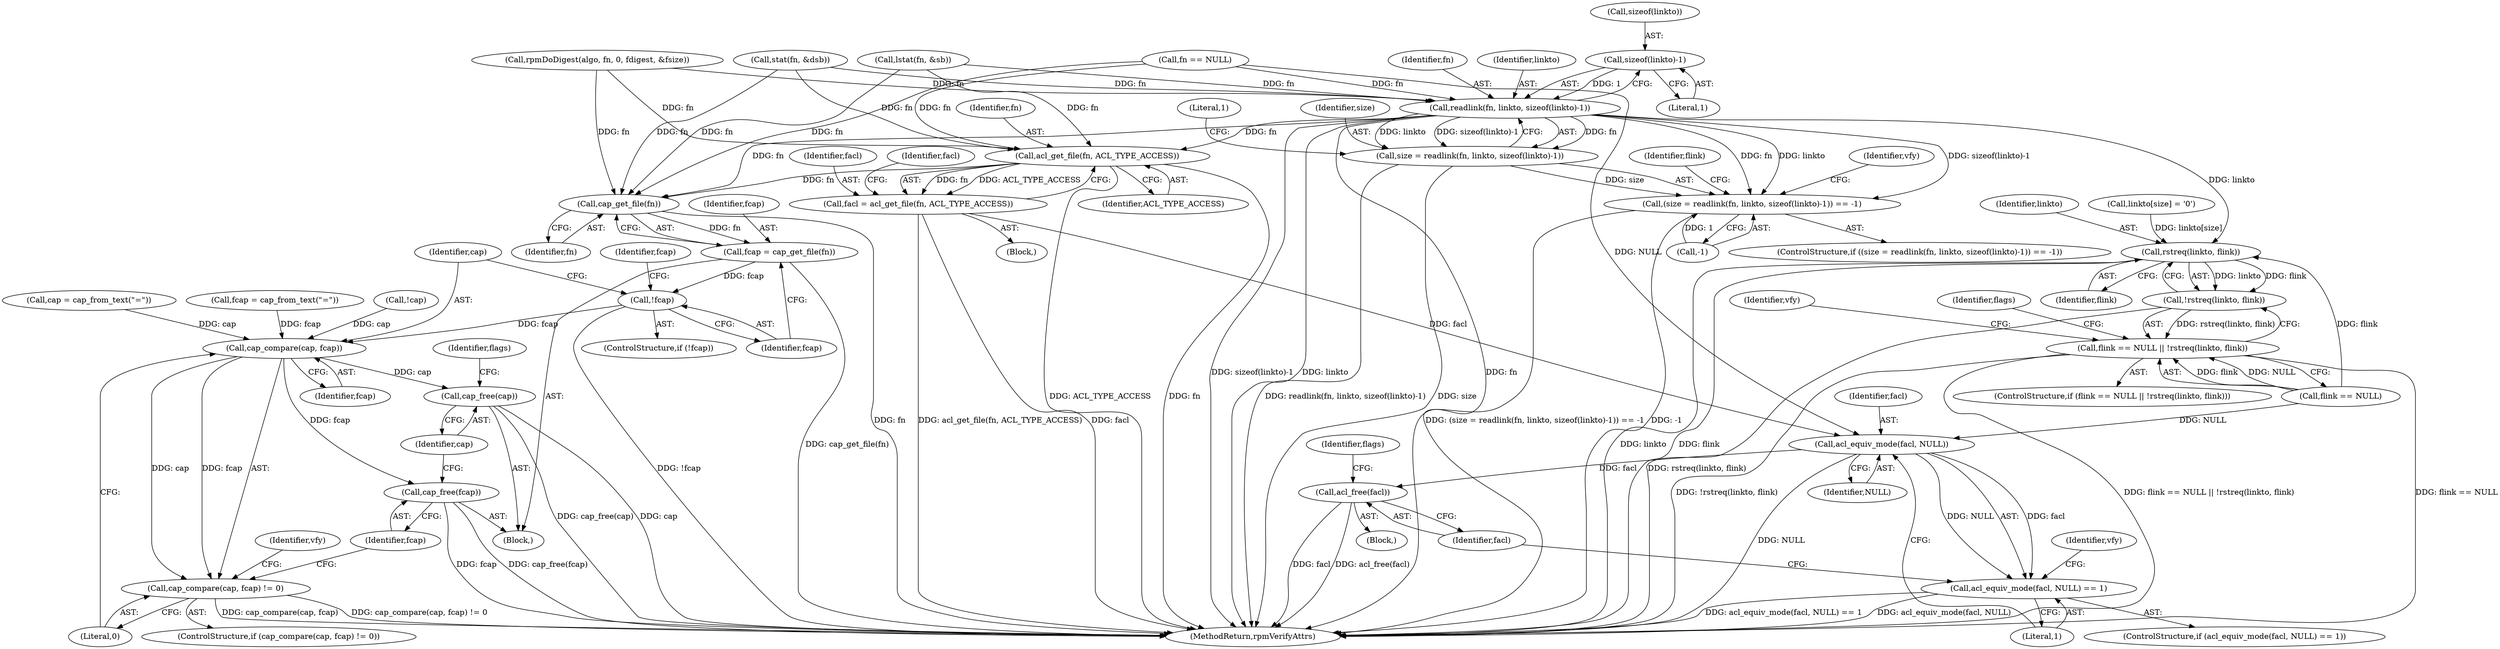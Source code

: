 digraph "0_rpm_c815822c8bdb138066ff58c624ae83e3a12ebfa9@API" {
"1000367" [label="(Call,sizeof(linkto)-1)"];
"1000364" [label="(Call,readlink(fn, linkto, sizeof(linkto)-1))"];
"1000361" [label="(Call,(size = readlink(fn, linkto, sizeof(linkto)-1)) == -1)"];
"1000362" [label="(Call,size = readlink(fn, linkto, sizeof(linkto)-1))"];
"1000397" [label="(Call,rstreq(linkto, flink))"];
"1000396" [label="(Call,!rstreq(linkto, flink))"];
"1000392" [label="(Call,flink == NULL || !rstreq(linkto, flink))"];
"1000457" [label="(Call,acl_get_file(fn, ACL_TYPE_ACCESS))"];
"1000455" [label="(Call,facl = acl_get_file(fn, ACL_TYPE_ACCESS))"];
"1000465" [label="(Call,acl_equiv_mode(facl, NULL))"];
"1000464" [label="(Call,acl_equiv_mode(facl, NULL) == 1)"];
"1000473" [label="(Call,acl_free(facl))"];
"1000556" [label="(Call,cap_get_file(fn))"];
"1000554" [label="(Call,fcap = cap_get_file(fn))"];
"1000559" [label="(Call,!fcap)"];
"1000568" [label="(Call,cap_compare(cap, fcap))"];
"1000567" [label="(Call,cap_compare(cap, fcap) != 0)"];
"1000575" [label="(Call,cap_free(fcap))"];
"1000577" [label="(Call,cap_free(cap))"];
"1000550" [label="(Call,cap = cap_from_text(\"=\"))"];
"1000392" [label="(Call,flink == NULL || !rstreq(linkto, flink))"];
"1000397" [label="(Call,rstreq(linkto, flink))"];
"1000558" [label="(ControlStructure,if (!fcap))"];
"1000401" [label="(Identifier,vfy)"];
"1000465" [label="(Call,acl_equiv_mode(facl, NULL))"];
"1000568" [label="(Call,cap_compare(cap, fcap))"];
"1000559" [label="(Call,!fcap)"];
"1000575" [label="(Call,cap_free(fcap))"];
"1000393" [label="(Call,flink == NULL)"];
"1000474" [label="(Identifier,facl)"];
"1000562" [label="(Call,fcap = cap_from_text(\"=\"))"];
"1000563" [label="(Identifier,fcap)"];
"1000554" [label="(Call,fcap = cap_get_file(fn))"];
"1000570" [label="(Identifier,fcap)"];
"1000571" [label="(Literal,0)"];
"1000457" [label="(Call,acl_get_file(fn, ACL_TYPE_ACCESS))"];
"1000363" [label="(Identifier,size)"];
"1000458" [label="(Identifier,fn)"];
"1000560" [label="(Identifier,fcap)"];
"1000365" [label="(Identifier,fn)"];
"1000456" [label="(Identifier,facl)"];
"1000464" [label="(Call,acl_equiv_mode(facl, NULL) == 1)"];
"1000398" [label="(Identifier,linkto)"];
"1000386" [label="(Call,linkto[size] = '\0')"];
"1000471" [label="(Identifier,vfy)"];
"1000569" [label="(Identifier,cap)"];
"1000361" [label="(Call,(size = readlink(fn, linkto, sizeof(linkto)-1)) == -1)"];
"1000547" [label="(Call,!cap)"];
"1000573" [label="(Identifier,vfy)"];
"1000461" [label="(Identifier,facl)"];
"1000466" [label="(Identifier,facl)"];
"1000364" [label="(Call,readlink(fn, linkto, sizeof(linkto)-1))"];
"1000209" [label="(Call,stat(fn, &dsb))"];
"1000468" [label="(Literal,1)"];
"1000186" [label="(Call,lstat(fn, &sb))"];
"1000362" [label="(Call,size = readlink(fn, linkto, sizeof(linkto)-1))"];
"1000557" [label="(Identifier,fn)"];
"1000738" [label="(MethodReturn,rpmVerifyAttrs)"];
"1000366" [label="(Identifier,linkto)"];
"1000566" [label="(ControlStructure,if (cap_compare(cap, fcap) != 0))"];
"1000463" [label="(ControlStructure,if (acl_equiv_mode(facl, NULL) == 1))"];
"1000577" [label="(Call,cap_free(cap))"];
"1000555" [label="(Identifier,fcap)"];
"1000374" [label="(Identifier,vfy)"];
"1000372" [label="(Literal,1)"];
"1000459" [label="(Identifier,ACL_TYPE_ACCESS)"];
"1000462" [label="(Block,)"];
"1000368" [label="(Call,sizeof(linkto))"];
"1000477" [label="(Identifier,flags)"];
"1000537" [label="(Block,)"];
"1000391" [label="(ControlStructure,if (flink == NULL || !rstreq(linkto, flink)))"];
"1000473" [label="(Call,acl_free(facl))"];
"1000396" [label="(Call,!rstreq(linkto, flink))"];
"1000467" [label="(Identifier,NULL)"];
"1000567" [label="(Call,cap_compare(cap, fcap) != 0)"];
"1000360" [label="(ControlStructure,if ((size = readlink(fn, linkto, sizeof(linkto)-1)) == -1))"];
"1000556" [label="(Call,cap_get_file(fn))"];
"1000455" [label="(Call,facl = acl_get_file(fn, ACL_TYPE_ACCESS))"];
"1000423" [label="(Block,)"];
"1000370" [label="(Literal,1)"];
"1000578" [label="(Identifier,cap)"];
"1000382" [label="(Identifier,flink)"];
"1000576" [label="(Identifier,fcap)"];
"1000367" [label="(Call,sizeof(linkto)-1)"];
"1000317" [label="(Call,rpmDoDigest(algo, fn, 0, fdigest, &fsize))"];
"1000399" [label="(Identifier,flink)"];
"1000405" [label="(Identifier,flags)"];
"1000182" [label="(Call,fn == NULL)"];
"1000582" [label="(Identifier,flags)"];
"1000371" [label="(Call,-1)"];
"1000367" -> "1000364"  [label="AST: "];
"1000367" -> "1000370"  [label="CFG: "];
"1000368" -> "1000367"  [label="AST: "];
"1000370" -> "1000367"  [label="AST: "];
"1000364" -> "1000367"  [label="CFG: "];
"1000367" -> "1000364"  [label="DDG: 1"];
"1000364" -> "1000362"  [label="AST: "];
"1000365" -> "1000364"  [label="AST: "];
"1000366" -> "1000364"  [label="AST: "];
"1000362" -> "1000364"  [label="CFG: "];
"1000364" -> "1000738"  [label="DDG: fn"];
"1000364" -> "1000738"  [label="DDG: sizeof(linkto)-1"];
"1000364" -> "1000738"  [label="DDG: linkto"];
"1000364" -> "1000361"  [label="DDG: fn"];
"1000364" -> "1000361"  [label="DDG: linkto"];
"1000364" -> "1000361"  [label="DDG: sizeof(linkto)-1"];
"1000364" -> "1000362"  [label="DDG: fn"];
"1000364" -> "1000362"  [label="DDG: linkto"];
"1000364" -> "1000362"  [label="DDG: sizeof(linkto)-1"];
"1000186" -> "1000364"  [label="DDG: fn"];
"1000209" -> "1000364"  [label="DDG: fn"];
"1000317" -> "1000364"  [label="DDG: fn"];
"1000182" -> "1000364"  [label="DDG: fn"];
"1000364" -> "1000397"  [label="DDG: linkto"];
"1000364" -> "1000457"  [label="DDG: fn"];
"1000364" -> "1000556"  [label="DDG: fn"];
"1000361" -> "1000360"  [label="AST: "];
"1000361" -> "1000371"  [label="CFG: "];
"1000362" -> "1000361"  [label="AST: "];
"1000371" -> "1000361"  [label="AST: "];
"1000374" -> "1000361"  [label="CFG: "];
"1000382" -> "1000361"  [label="CFG: "];
"1000361" -> "1000738"  [label="DDG: (size = readlink(fn, linkto, sizeof(linkto)-1)) == -1"];
"1000361" -> "1000738"  [label="DDG: -1"];
"1000362" -> "1000361"  [label="DDG: size"];
"1000371" -> "1000361"  [label="DDG: 1"];
"1000363" -> "1000362"  [label="AST: "];
"1000372" -> "1000362"  [label="CFG: "];
"1000362" -> "1000738"  [label="DDG: readlink(fn, linkto, sizeof(linkto)-1)"];
"1000362" -> "1000738"  [label="DDG: size"];
"1000397" -> "1000396"  [label="AST: "];
"1000397" -> "1000399"  [label="CFG: "];
"1000398" -> "1000397"  [label="AST: "];
"1000399" -> "1000397"  [label="AST: "];
"1000396" -> "1000397"  [label="CFG: "];
"1000397" -> "1000738"  [label="DDG: linkto"];
"1000397" -> "1000738"  [label="DDG: flink"];
"1000397" -> "1000396"  [label="DDG: linkto"];
"1000397" -> "1000396"  [label="DDG: flink"];
"1000386" -> "1000397"  [label="DDG: linkto[size]"];
"1000393" -> "1000397"  [label="DDG: flink"];
"1000396" -> "1000392"  [label="AST: "];
"1000392" -> "1000396"  [label="CFG: "];
"1000396" -> "1000738"  [label="DDG: rstreq(linkto, flink)"];
"1000396" -> "1000392"  [label="DDG: rstreq(linkto, flink)"];
"1000392" -> "1000391"  [label="AST: "];
"1000392" -> "1000393"  [label="CFG: "];
"1000393" -> "1000392"  [label="AST: "];
"1000401" -> "1000392"  [label="CFG: "];
"1000405" -> "1000392"  [label="CFG: "];
"1000392" -> "1000738"  [label="DDG: !rstreq(linkto, flink)"];
"1000392" -> "1000738"  [label="DDG: flink == NULL || !rstreq(linkto, flink)"];
"1000392" -> "1000738"  [label="DDG: flink == NULL"];
"1000393" -> "1000392"  [label="DDG: flink"];
"1000393" -> "1000392"  [label="DDG: NULL"];
"1000457" -> "1000455"  [label="AST: "];
"1000457" -> "1000459"  [label="CFG: "];
"1000458" -> "1000457"  [label="AST: "];
"1000459" -> "1000457"  [label="AST: "];
"1000455" -> "1000457"  [label="CFG: "];
"1000457" -> "1000738"  [label="DDG: ACL_TYPE_ACCESS"];
"1000457" -> "1000738"  [label="DDG: fn"];
"1000457" -> "1000455"  [label="DDG: fn"];
"1000457" -> "1000455"  [label="DDG: ACL_TYPE_ACCESS"];
"1000186" -> "1000457"  [label="DDG: fn"];
"1000209" -> "1000457"  [label="DDG: fn"];
"1000317" -> "1000457"  [label="DDG: fn"];
"1000182" -> "1000457"  [label="DDG: fn"];
"1000457" -> "1000556"  [label="DDG: fn"];
"1000455" -> "1000423"  [label="AST: "];
"1000456" -> "1000455"  [label="AST: "];
"1000461" -> "1000455"  [label="CFG: "];
"1000455" -> "1000738"  [label="DDG: acl_get_file(fn, ACL_TYPE_ACCESS)"];
"1000455" -> "1000738"  [label="DDG: facl"];
"1000455" -> "1000465"  [label="DDG: facl"];
"1000465" -> "1000464"  [label="AST: "];
"1000465" -> "1000467"  [label="CFG: "];
"1000466" -> "1000465"  [label="AST: "];
"1000467" -> "1000465"  [label="AST: "];
"1000468" -> "1000465"  [label="CFG: "];
"1000465" -> "1000738"  [label="DDG: NULL"];
"1000465" -> "1000464"  [label="DDG: facl"];
"1000465" -> "1000464"  [label="DDG: NULL"];
"1000182" -> "1000465"  [label="DDG: NULL"];
"1000393" -> "1000465"  [label="DDG: NULL"];
"1000465" -> "1000473"  [label="DDG: facl"];
"1000464" -> "1000463"  [label="AST: "];
"1000464" -> "1000468"  [label="CFG: "];
"1000468" -> "1000464"  [label="AST: "];
"1000471" -> "1000464"  [label="CFG: "];
"1000474" -> "1000464"  [label="CFG: "];
"1000464" -> "1000738"  [label="DDG: acl_equiv_mode(facl, NULL)"];
"1000464" -> "1000738"  [label="DDG: acl_equiv_mode(facl, NULL) == 1"];
"1000473" -> "1000462"  [label="AST: "];
"1000473" -> "1000474"  [label="CFG: "];
"1000474" -> "1000473"  [label="AST: "];
"1000477" -> "1000473"  [label="CFG: "];
"1000473" -> "1000738"  [label="DDG: facl"];
"1000473" -> "1000738"  [label="DDG: acl_free(facl)"];
"1000556" -> "1000554"  [label="AST: "];
"1000556" -> "1000557"  [label="CFG: "];
"1000557" -> "1000556"  [label="AST: "];
"1000554" -> "1000556"  [label="CFG: "];
"1000556" -> "1000738"  [label="DDG: fn"];
"1000556" -> "1000554"  [label="DDG: fn"];
"1000186" -> "1000556"  [label="DDG: fn"];
"1000209" -> "1000556"  [label="DDG: fn"];
"1000317" -> "1000556"  [label="DDG: fn"];
"1000182" -> "1000556"  [label="DDG: fn"];
"1000554" -> "1000537"  [label="AST: "];
"1000555" -> "1000554"  [label="AST: "];
"1000560" -> "1000554"  [label="CFG: "];
"1000554" -> "1000738"  [label="DDG: cap_get_file(fn)"];
"1000554" -> "1000559"  [label="DDG: fcap"];
"1000559" -> "1000558"  [label="AST: "];
"1000559" -> "1000560"  [label="CFG: "];
"1000560" -> "1000559"  [label="AST: "];
"1000563" -> "1000559"  [label="CFG: "];
"1000569" -> "1000559"  [label="CFG: "];
"1000559" -> "1000738"  [label="DDG: !fcap"];
"1000559" -> "1000568"  [label="DDG: fcap"];
"1000568" -> "1000567"  [label="AST: "];
"1000568" -> "1000570"  [label="CFG: "];
"1000569" -> "1000568"  [label="AST: "];
"1000570" -> "1000568"  [label="AST: "];
"1000571" -> "1000568"  [label="CFG: "];
"1000568" -> "1000567"  [label="DDG: cap"];
"1000568" -> "1000567"  [label="DDG: fcap"];
"1000547" -> "1000568"  [label="DDG: cap"];
"1000550" -> "1000568"  [label="DDG: cap"];
"1000562" -> "1000568"  [label="DDG: fcap"];
"1000568" -> "1000575"  [label="DDG: fcap"];
"1000568" -> "1000577"  [label="DDG: cap"];
"1000567" -> "1000566"  [label="AST: "];
"1000567" -> "1000571"  [label="CFG: "];
"1000571" -> "1000567"  [label="AST: "];
"1000573" -> "1000567"  [label="CFG: "];
"1000576" -> "1000567"  [label="CFG: "];
"1000567" -> "1000738"  [label="DDG: cap_compare(cap, fcap)"];
"1000567" -> "1000738"  [label="DDG: cap_compare(cap, fcap) != 0"];
"1000575" -> "1000537"  [label="AST: "];
"1000575" -> "1000576"  [label="CFG: "];
"1000576" -> "1000575"  [label="AST: "];
"1000578" -> "1000575"  [label="CFG: "];
"1000575" -> "1000738"  [label="DDG: cap_free(fcap)"];
"1000575" -> "1000738"  [label="DDG: fcap"];
"1000577" -> "1000537"  [label="AST: "];
"1000577" -> "1000578"  [label="CFG: "];
"1000578" -> "1000577"  [label="AST: "];
"1000582" -> "1000577"  [label="CFG: "];
"1000577" -> "1000738"  [label="DDG: cap_free(cap)"];
"1000577" -> "1000738"  [label="DDG: cap"];
}
